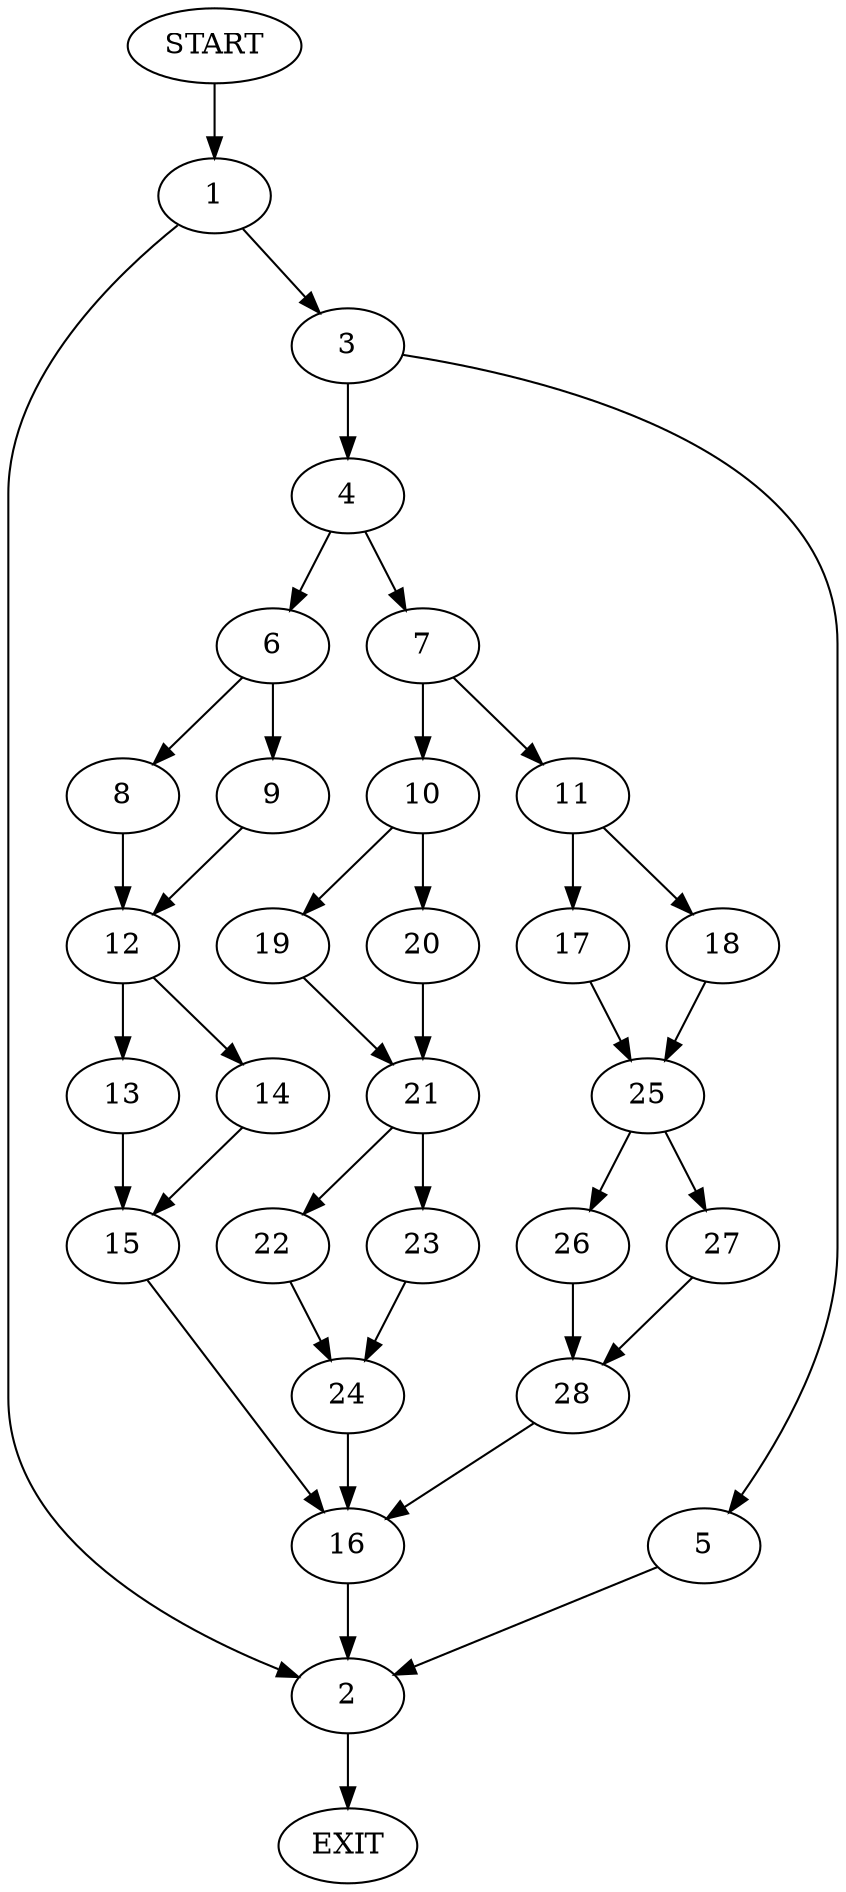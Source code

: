 digraph {
0 [label="START"]
29 [label="EXIT"]
0 -> 1
1 -> 2
1 -> 3
3 -> 4
3 -> 5
2 -> 29
5 -> 2
4 -> 6
4 -> 7
6 -> 8
6 -> 9
7 -> 10
7 -> 11
8 -> 12
9 -> 12
12 -> 13
12 -> 14
13 -> 15
14 -> 15
15 -> 16
16 -> 2
11 -> 17
11 -> 18
10 -> 19
10 -> 20
20 -> 21
19 -> 21
21 -> 22
21 -> 23
23 -> 24
22 -> 24
24 -> 16
17 -> 25
18 -> 25
25 -> 26
25 -> 27
27 -> 28
26 -> 28
28 -> 16
}
